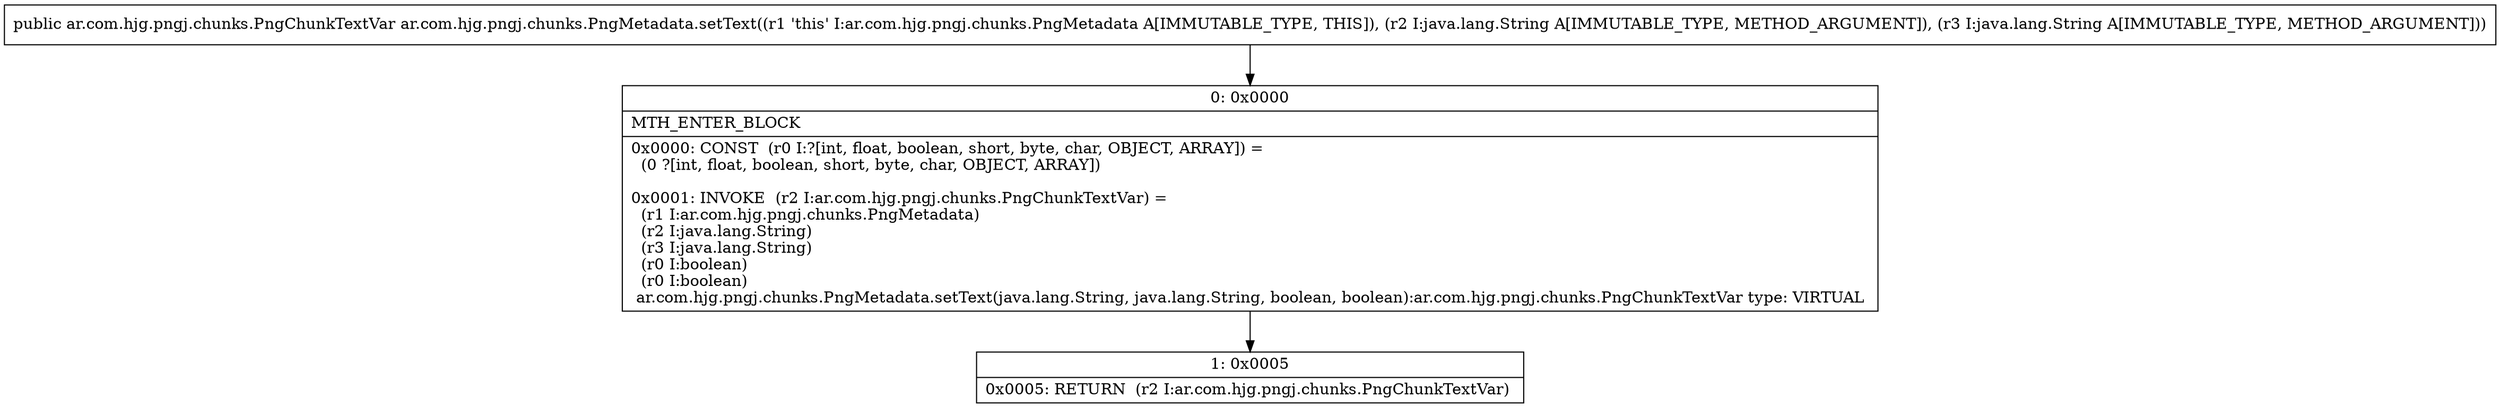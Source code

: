 digraph "CFG forar.com.hjg.pngj.chunks.PngMetadata.setText(Ljava\/lang\/String;Ljava\/lang\/String;)Lar\/com\/hjg\/pngj\/chunks\/PngChunkTextVar;" {
Node_0 [shape=record,label="{0\:\ 0x0000|MTH_ENTER_BLOCK\l|0x0000: CONST  (r0 I:?[int, float, boolean, short, byte, char, OBJECT, ARRAY]) = \l  (0 ?[int, float, boolean, short, byte, char, OBJECT, ARRAY])\l \l0x0001: INVOKE  (r2 I:ar.com.hjg.pngj.chunks.PngChunkTextVar) = \l  (r1 I:ar.com.hjg.pngj.chunks.PngMetadata)\l  (r2 I:java.lang.String)\l  (r3 I:java.lang.String)\l  (r0 I:boolean)\l  (r0 I:boolean)\l ar.com.hjg.pngj.chunks.PngMetadata.setText(java.lang.String, java.lang.String, boolean, boolean):ar.com.hjg.pngj.chunks.PngChunkTextVar type: VIRTUAL \l}"];
Node_1 [shape=record,label="{1\:\ 0x0005|0x0005: RETURN  (r2 I:ar.com.hjg.pngj.chunks.PngChunkTextVar) \l}"];
MethodNode[shape=record,label="{public ar.com.hjg.pngj.chunks.PngChunkTextVar ar.com.hjg.pngj.chunks.PngMetadata.setText((r1 'this' I:ar.com.hjg.pngj.chunks.PngMetadata A[IMMUTABLE_TYPE, THIS]), (r2 I:java.lang.String A[IMMUTABLE_TYPE, METHOD_ARGUMENT]), (r3 I:java.lang.String A[IMMUTABLE_TYPE, METHOD_ARGUMENT])) }"];
MethodNode -> Node_0;
Node_0 -> Node_1;
}


